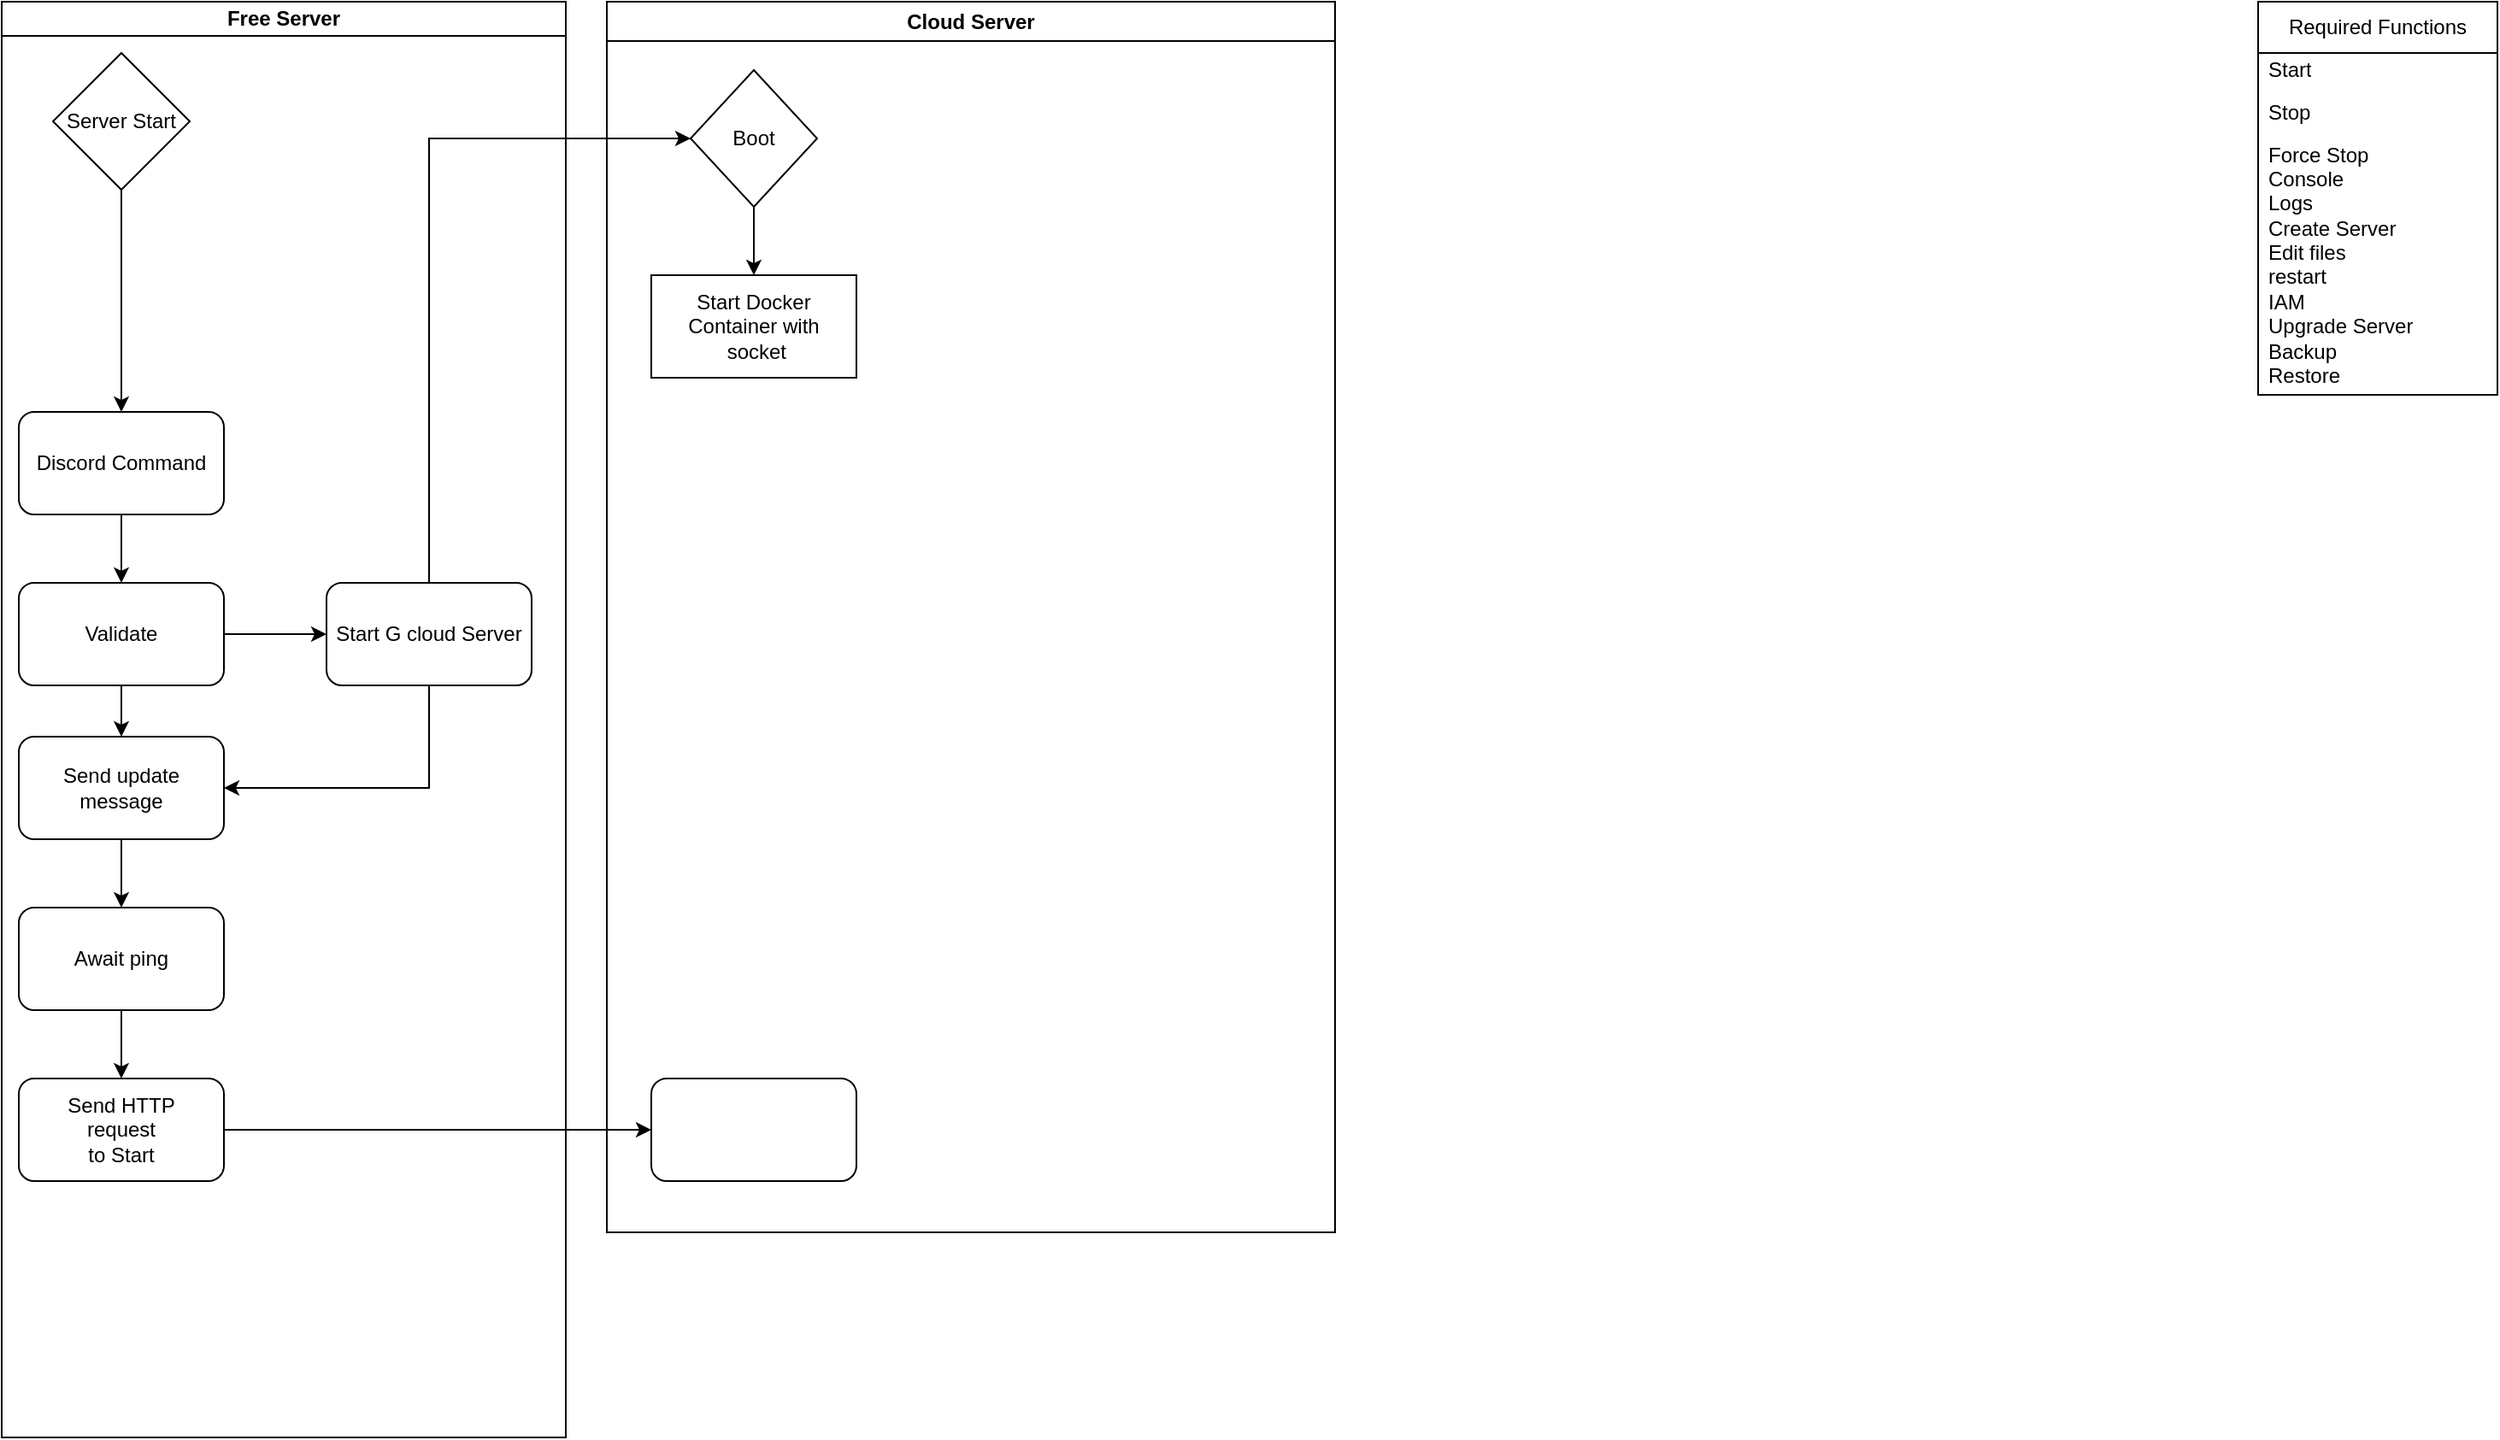 <mxfile version="21.3.7" type="github">
  <diagram id="C5RBs43oDa-KdzZeNtuy" name="Page-1">
    <mxGraphModel dx="2074" dy="1134" grid="1" gridSize="10" guides="1" tooltips="1" connect="1" arrows="1" fold="1" page="1" pageScale="1" pageWidth="10000" pageHeight="10000" math="0" shadow="0">
      <root>
        <mxCell id="WIyWlLk6GJQsqaUBKTNV-0" />
        <mxCell id="WIyWlLk6GJQsqaUBKTNV-1" parent="WIyWlLk6GJQsqaUBKTNV-0" />
        <mxCell id="jAPLUlPSK57keKP8yap--20" value="Free Server" style="swimlane;whiteSpace=wrap;html=1;container=1;startSize=20;movable=1;resizable=1;rotatable=1;deletable=1;editable=1;locked=0;connectable=1;" vertex="1" parent="WIyWlLk6GJQsqaUBKTNV-1">
          <mxGeometry x="20" y="10" width="330" height="840" as="geometry">
            <mxRectangle x="20" y="10" width="110" height="30" as="alternateBounds" />
          </mxGeometry>
        </mxCell>
        <mxCell id="jAPLUlPSK57keKP8yap--3" value="Discord Command" style="rounded=1;whiteSpace=wrap;html=1;" vertex="1" parent="jAPLUlPSK57keKP8yap--20">
          <mxGeometry x="10" y="240" width="120" height="60" as="geometry" />
        </mxCell>
        <mxCell id="jAPLUlPSK57keKP8yap--4" value="Validate" style="whiteSpace=wrap;html=1;rounded=1;" vertex="1" parent="jAPLUlPSK57keKP8yap--20">
          <mxGeometry x="10" y="340" width="120" height="60" as="geometry" />
        </mxCell>
        <mxCell id="jAPLUlPSK57keKP8yap--5" value="" style="edgeStyle=orthogonalEdgeStyle;rounded=0;orthogonalLoop=1;jettySize=auto;html=1;" edge="1" parent="jAPLUlPSK57keKP8yap--20" source="jAPLUlPSK57keKP8yap--3" target="jAPLUlPSK57keKP8yap--4">
          <mxGeometry relative="1" as="geometry" />
        </mxCell>
        <mxCell id="jAPLUlPSK57keKP8yap--7" value="" style="edgeStyle=orthogonalEdgeStyle;rounded=0;orthogonalLoop=1;jettySize=auto;html=1;" edge="1" parent="jAPLUlPSK57keKP8yap--20" source="jAPLUlPSK57keKP8yap--4" target="jAPLUlPSK57keKP8yap--6">
          <mxGeometry relative="1" as="geometry" />
        </mxCell>
        <mxCell id="jAPLUlPSK57keKP8yap--42" value="" style="edgeStyle=orthogonalEdgeStyle;rounded=0;orthogonalLoop=1;jettySize=auto;html=1;" edge="1" parent="jAPLUlPSK57keKP8yap--20" source="jAPLUlPSK57keKP8yap--8" target="jAPLUlPSK57keKP8yap--41">
          <mxGeometry relative="1" as="geometry" />
        </mxCell>
        <mxCell id="jAPLUlPSK57keKP8yap--8" value="Send update message" style="whiteSpace=wrap;html=1;rounded=1;" vertex="1" parent="jAPLUlPSK57keKP8yap--20">
          <mxGeometry x="10" y="430" width="120" height="60" as="geometry" />
        </mxCell>
        <mxCell id="jAPLUlPSK57keKP8yap--9" value="" style="edgeStyle=orthogonalEdgeStyle;rounded=0;orthogonalLoop=1;jettySize=auto;html=1;" edge="1" parent="jAPLUlPSK57keKP8yap--20" source="jAPLUlPSK57keKP8yap--4" target="jAPLUlPSK57keKP8yap--8">
          <mxGeometry relative="1" as="geometry" />
        </mxCell>
        <mxCell id="jAPLUlPSK57keKP8yap--12" value="&lt;div&gt;Send HTTP &lt;br&gt;&lt;/div&gt;&lt;div&gt;request&lt;/div&gt;&lt;div&gt;to Start&lt;br&gt;&lt;/div&gt;" style="whiteSpace=wrap;html=1;rounded=1;" vertex="1" parent="jAPLUlPSK57keKP8yap--20">
          <mxGeometry x="10" y="630" width="120" height="60" as="geometry" />
        </mxCell>
        <mxCell id="jAPLUlPSK57keKP8yap--11" style="edgeStyle=orthogonalEdgeStyle;rounded=0;orthogonalLoop=1;jettySize=auto;html=1;exitX=0.5;exitY=1;exitDx=0;exitDy=0;entryX=1;entryY=0.5;entryDx=0;entryDy=0;" edge="1" parent="jAPLUlPSK57keKP8yap--20" source="jAPLUlPSK57keKP8yap--6" target="jAPLUlPSK57keKP8yap--8">
          <mxGeometry relative="1" as="geometry" />
        </mxCell>
        <mxCell id="jAPLUlPSK57keKP8yap--6" value="Start G cloud Server" style="whiteSpace=wrap;html=1;rounded=1;" vertex="1" parent="jAPLUlPSK57keKP8yap--20">
          <mxGeometry x="190" y="340" width="120" height="60" as="geometry" />
        </mxCell>
        <mxCell id="jAPLUlPSK57keKP8yap--1" value="Server Start" style="rhombus;whiteSpace=wrap;html=1;" vertex="1" parent="jAPLUlPSK57keKP8yap--20">
          <mxGeometry x="30" y="30" width="80" height="80" as="geometry" />
        </mxCell>
        <mxCell id="jAPLUlPSK57keKP8yap--2" value="" style="endArrow=classic;html=1;rounded=0;exitX=0.5;exitY=1;exitDx=0;exitDy=0;" edge="1" parent="jAPLUlPSK57keKP8yap--20" source="jAPLUlPSK57keKP8yap--1" target="jAPLUlPSK57keKP8yap--3">
          <mxGeometry width="50" height="50" relative="1" as="geometry">
            <mxPoint x="380" y="480" as="sourcePoint" />
            <mxPoint x="70" y="230" as="targetPoint" />
          </mxGeometry>
        </mxCell>
        <mxCell id="jAPLUlPSK57keKP8yap--43" style="edgeStyle=orthogonalEdgeStyle;rounded=0;orthogonalLoop=1;jettySize=auto;html=1;entryX=0.5;entryY=0;entryDx=0;entryDy=0;" edge="1" parent="jAPLUlPSK57keKP8yap--20" source="jAPLUlPSK57keKP8yap--41" target="jAPLUlPSK57keKP8yap--12">
          <mxGeometry relative="1" as="geometry" />
        </mxCell>
        <mxCell id="jAPLUlPSK57keKP8yap--41" value="Await ping" style="whiteSpace=wrap;html=1;rounded=1;" vertex="1" parent="jAPLUlPSK57keKP8yap--20">
          <mxGeometry x="10" y="530" width="120" height="60" as="geometry" />
        </mxCell>
        <mxCell id="jAPLUlPSK57keKP8yap--21" value="Cloud Server" style="swimlane;whiteSpace=wrap;html=1;" vertex="1" parent="WIyWlLk6GJQsqaUBKTNV-1">
          <mxGeometry x="374" y="10" width="426" height="720" as="geometry">
            <mxRectangle x="374" y="10" width="110" height="30" as="alternateBounds" />
          </mxGeometry>
        </mxCell>
        <mxCell id="jAPLUlPSK57keKP8yap--18" value="" style="whiteSpace=wrap;html=1;rounded=1;" vertex="1" parent="jAPLUlPSK57keKP8yap--21">
          <mxGeometry x="26" y="630" width="120" height="60" as="geometry" />
        </mxCell>
        <mxCell id="jAPLUlPSK57keKP8yap--40" value="" style="edgeStyle=orthogonalEdgeStyle;rounded=0;orthogonalLoop=1;jettySize=auto;html=1;" edge="1" parent="jAPLUlPSK57keKP8yap--21" source="jAPLUlPSK57keKP8yap--36" target="jAPLUlPSK57keKP8yap--39">
          <mxGeometry relative="1" as="geometry" />
        </mxCell>
        <mxCell id="jAPLUlPSK57keKP8yap--36" value="Boot" style="rhombus;whiteSpace=wrap;html=1;" vertex="1" parent="jAPLUlPSK57keKP8yap--21">
          <mxGeometry x="49" y="40" width="74" height="80" as="geometry" />
        </mxCell>
        <mxCell id="jAPLUlPSK57keKP8yap--39" value="&lt;div&gt;Start Docker Container with&lt;/div&gt;&lt;div&gt;&amp;nbsp;socket&lt;/div&gt;" style="whiteSpace=wrap;html=1;" vertex="1" parent="jAPLUlPSK57keKP8yap--21">
          <mxGeometry x="26" y="160" width="120" height="60" as="geometry" />
        </mxCell>
        <mxCell id="jAPLUlPSK57keKP8yap--22" value="Required Functions" style="swimlane;fontStyle=0;childLayout=stackLayout;horizontal=1;startSize=30;horizontalStack=0;resizeParent=1;resizeParentMax=0;resizeLast=0;collapsible=1;marginBottom=0;whiteSpace=wrap;html=1;movable=1;resizable=1;rotatable=1;deletable=1;editable=1;locked=0;connectable=1;" vertex="1" parent="WIyWlLk6GJQsqaUBKTNV-1">
          <mxGeometry x="1340" y="10" width="140" height="230" as="geometry">
            <mxRectangle x="1130" y="40" width="150" height="30" as="alternateBounds" />
          </mxGeometry>
        </mxCell>
        <mxCell id="jAPLUlPSK57keKP8yap--23" value="&lt;div&gt;Start&lt;/div&gt;" style="text;strokeColor=none;fillColor=none;align=left;verticalAlign=middle;spacingLeft=4;spacingRight=4;overflow=hidden;points=[[0,0.5],[1,0.5]];portConstraint=eastwest;rotatable=0;whiteSpace=wrap;html=1;" vertex="1" parent="jAPLUlPSK57keKP8yap--22">
          <mxGeometry y="30" width="140" height="20" as="geometry" />
        </mxCell>
        <mxCell id="jAPLUlPSK57keKP8yap--24" value="Stop" style="text;strokeColor=none;fillColor=none;align=left;verticalAlign=middle;spacingLeft=4;spacingRight=4;overflow=hidden;points=[[0,0.5],[1,0.5]];portConstraint=eastwest;rotatable=0;whiteSpace=wrap;html=1;" vertex="1" parent="jAPLUlPSK57keKP8yap--22">
          <mxGeometry y="50" width="140" height="30" as="geometry" />
        </mxCell>
        <mxCell id="jAPLUlPSK57keKP8yap--25" value="&lt;div&gt;Force Stop&lt;/div&gt;&lt;div&gt;Console&lt;/div&gt;&lt;div&gt;Logs&lt;br&gt;&lt;/div&gt;&lt;div&gt;Create Server&lt;br&gt;&lt;/div&gt;&lt;div&gt;Edit files&lt;/div&gt;&lt;div&gt;restart&lt;br&gt;&lt;/div&gt;&lt;div&gt;IAM&lt;/div&gt;&lt;div&gt;Upgrade Server&lt;/div&gt;&lt;div&gt;Backup&lt;/div&gt;&lt;div&gt;Restore&lt;br&gt;&lt;/div&gt;&lt;div&gt;&lt;br&gt;&lt;/div&gt;" style="text;strokeColor=none;fillColor=none;align=left;verticalAlign=middle;spacingLeft=4;spacingRight=4;overflow=hidden;points=[[0,0.5],[1,0.5]];portConstraint=eastwest;rotatable=0;whiteSpace=wrap;html=1;" vertex="1" parent="jAPLUlPSK57keKP8yap--22">
          <mxGeometry y="80" width="140" height="150" as="geometry" />
        </mxCell>
        <mxCell id="jAPLUlPSK57keKP8yap--19" value="" style="edgeStyle=orthogonalEdgeStyle;rounded=0;orthogonalLoop=1;jettySize=auto;html=1;" edge="1" parent="WIyWlLk6GJQsqaUBKTNV-1" source="jAPLUlPSK57keKP8yap--12" target="jAPLUlPSK57keKP8yap--18">
          <mxGeometry relative="1" as="geometry" />
        </mxCell>
        <mxCell id="jAPLUlPSK57keKP8yap--38" style="edgeStyle=orthogonalEdgeStyle;rounded=0;orthogonalLoop=1;jettySize=auto;html=1;entryX=0;entryY=0.5;entryDx=0;entryDy=0;" edge="1" parent="WIyWlLk6GJQsqaUBKTNV-1" source="jAPLUlPSK57keKP8yap--6" target="jAPLUlPSK57keKP8yap--36">
          <mxGeometry relative="1" as="geometry">
            <Array as="points">
              <mxPoint x="270" y="90" />
            </Array>
          </mxGeometry>
        </mxCell>
      </root>
    </mxGraphModel>
  </diagram>
</mxfile>

